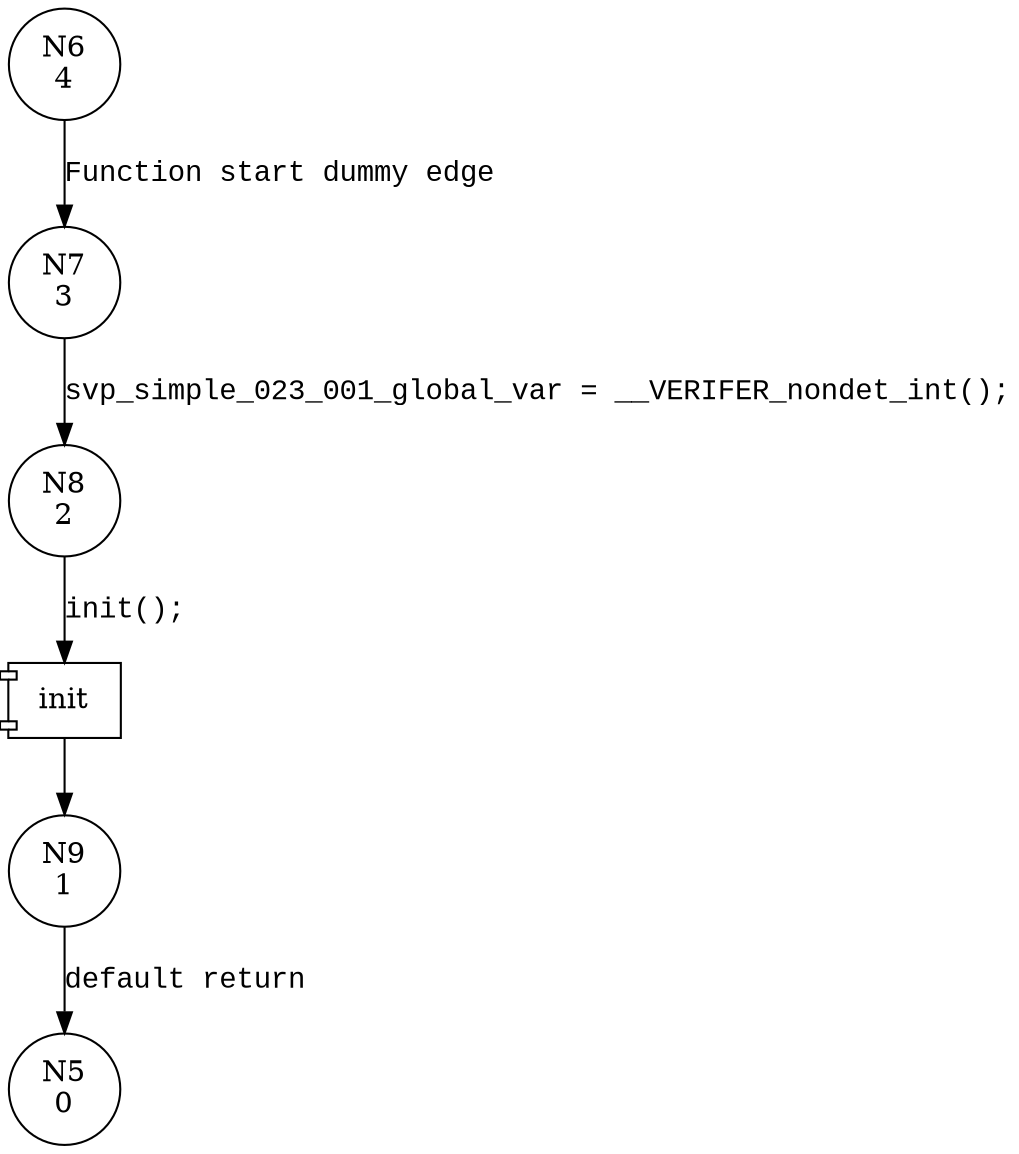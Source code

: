 digraph svp_simple_023_001_init {
6 [shape="circle" label="N6\n4"]
7 [shape="circle" label="N7\n3"]
8 [shape="circle" label="N8\n2"]
9 [shape="circle" label="N9\n1"]
5 [shape="circle" label="N5\n0"]
6 -> 7 [label="Function start dummy edge" fontname="Courier New"]
100003 [shape="component" label="init"]
8 -> 100003 [label="init();" fontname="Courier New"]
100003 -> 9 [label="" fontname="Courier New"]
7 -> 8 [label="svp_simple_023_001_global_var = __VERIFER_nondet_int();" fontname="Courier New"]
9 -> 5 [label="default return" fontname="Courier New"]
}